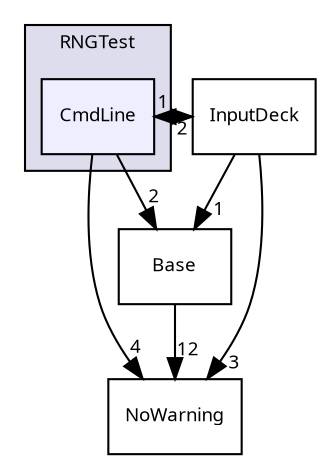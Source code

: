digraph "/tmp/q/quinoa/src/Control/RNGTest/CmdLine" {
  bgcolor=transparent;
  compound=true
  node [ fontsize="9", fontname="sans-serif"];
  edge [ labelfontsize="9", labelfontname="sans-serif"];
  subgraph clusterdir_35b2c9cb105c6c8787fd497d1800db86 {
    graph [ bgcolor="#ddddee", pencolor="black", label="RNGTest" fontname="sans-serif", fontsize="9", URL="dir_35b2c9cb105c6c8787fd497d1800db86.html"]
  dir_01be17f5dd69f4839eb7e35cb3e81b29 [shape=box, label="CmdLine", style="filled", fillcolor="#eeeeff", pencolor="black", URL="dir_01be17f5dd69f4839eb7e35cb3e81b29.html"];
  }
  dir_7e34f0efff2ff25c5f7cf9ee4af7a0ce [shape=box label="NoWarning" URL="dir_7e34f0efff2ff25c5f7cf9ee4af7a0ce.html"];
  dir_4814b1a558d470c33d85e65dbde02eaa [shape=box label="Base" URL="dir_4814b1a558d470c33d85e65dbde02eaa.html"];
  dir_464151188685e607439f3e3e7db189fd [shape=box label="InputDeck" URL="dir_464151188685e607439f3e3e7db189fd.html"];
  dir_01be17f5dd69f4839eb7e35cb3e81b29->dir_7e34f0efff2ff25c5f7cf9ee4af7a0ce [headlabel="4", labeldistance=1.5 headhref="dir_000014_000034.html"];
  dir_01be17f5dd69f4839eb7e35cb3e81b29->dir_4814b1a558d470c33d85e65dbde02eaa [headlabel="2", labeldistance=1.5 headhref="dir_000014_000002.html"];
  dir_01be17f5dd69f4839eb7e35cb3e81b29->dir_464151188685e607439f3e3e7db189fd [headlabel="1", labeldistance=1.5 headhref="dir_000014_000015.html"];
  dir_4814b1a558d470c33d85e65dbde02eaa->dir_7e34f0efff2ff25c5f7cf9ee4af7a0ce [headlabel="12", labeldistance=1.5 headhref="dir_000002_000034.html"];
  dir_464151188685e607439f3e3e7db189fd->dir_01be17f5dd69f4839eb7e35cb3e81b29 [headlabel="2", labeldistance=1.5 headhref="dir_000015_000014.html"];
  dir_464151188685e607439f3e3e7db189fd->dir_7e34f0efff2ff25c5f7cf9ee4af7a0ce [headlabel="3", labeldistance=1.5 headhref="dir_000015_000034.html"];
  dir_464151188685e607439f3e3e7db189fd->dir_4814b1a558d470c33d85e65dbde02eaa [headlabel="1", labeldistance=1.5 headhref="dir_000015_000002.html"];
}

